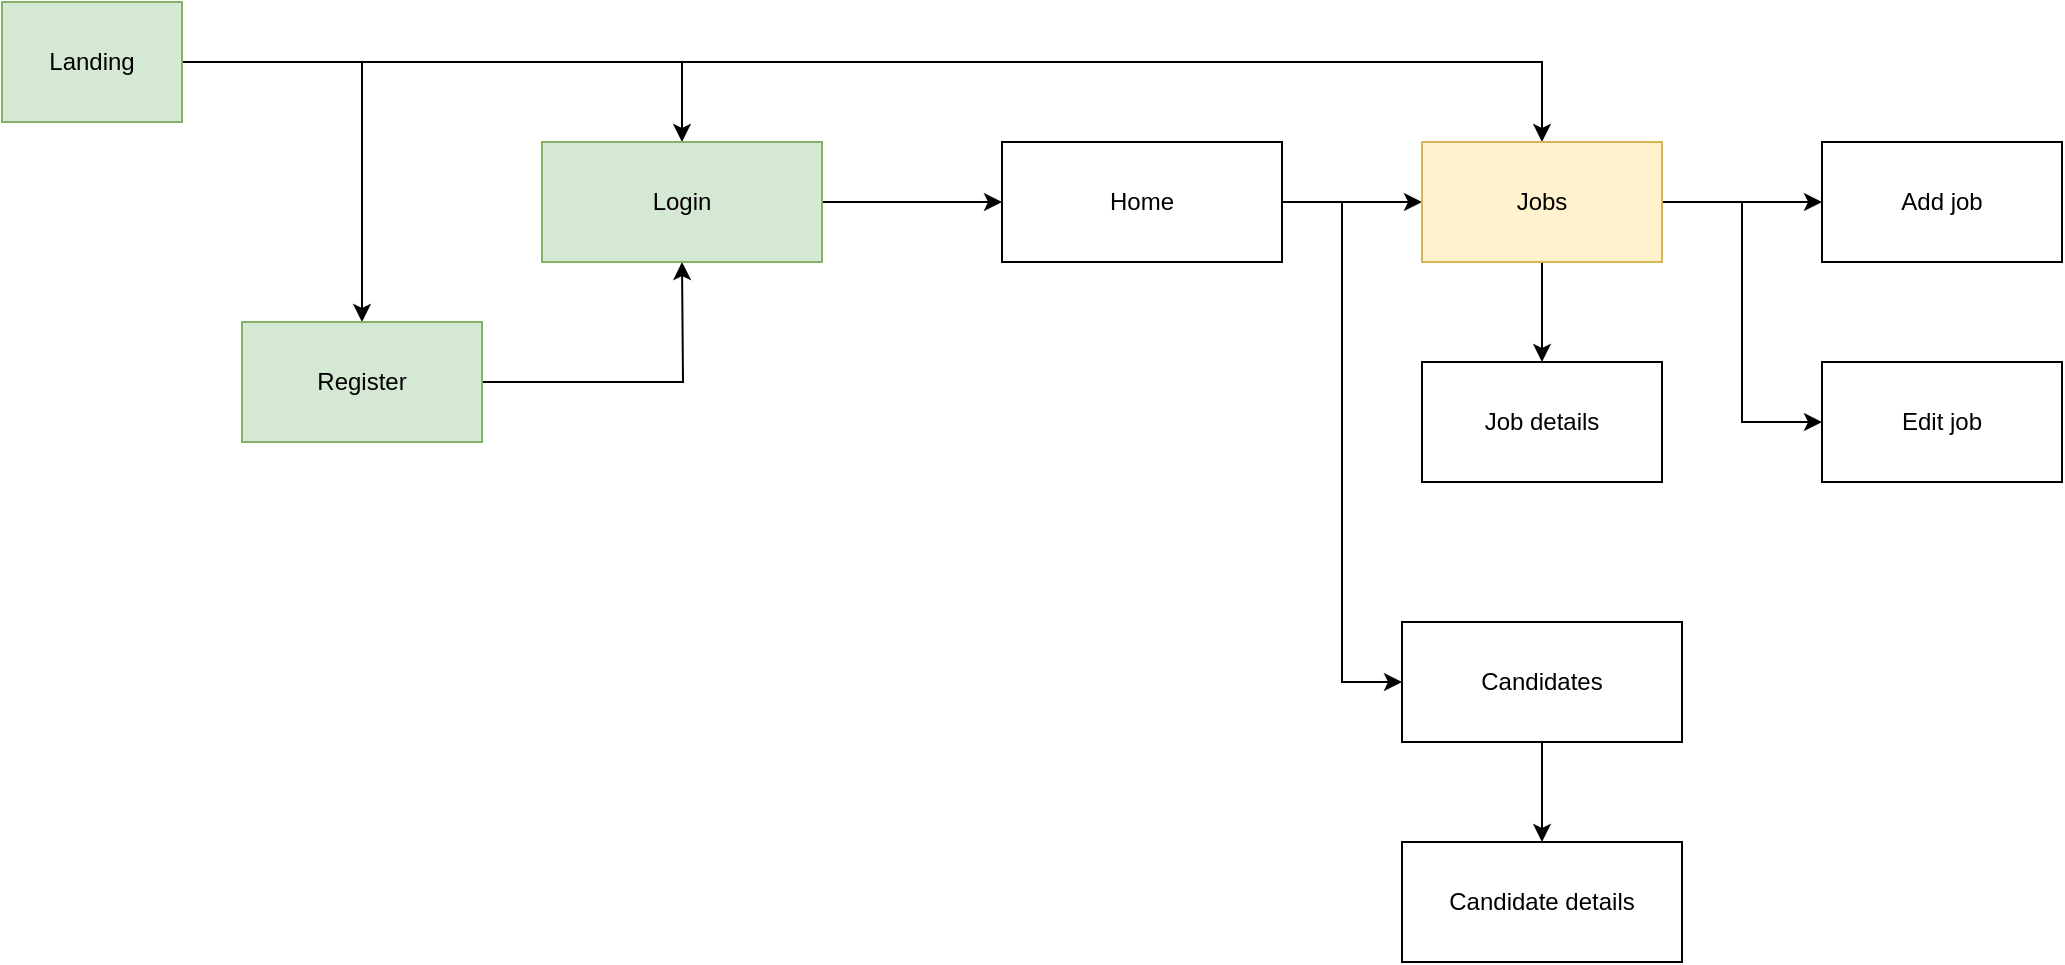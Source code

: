<mxfile version="14.7.4" type="embed" pages="2"><diagram id="fBr3d5B6bGcw9yO6yx-x" name="routing company"><mxGraphModel dx="1130" dy="720" grid="1" gridSize="10" guides="1" tooltips="1" connect="1" arrows="1" fold="1" page="1" pageScale="1" pageWidth="850" pageHeight="1100" math="0" shadow="0"><root><mxCell id="d9Kt2vk20McQw-7nQmDv-0"/><mxCell id="d9Kt2vk20McQw-7nQmDv-1" parent="d9Kt2vk20McQw-7nQmDv-0"/><mxCell id="0VPqhQAM1J35TyShd2xN-18" style="edgeStyle=orthogonalEdgeStyle;rounded=0;orthogonalLoop=1;jettySize=auto;html=1;entryX=0;entryY=0.5;entryDx=0;entryDy=0;" parent="d9Kt2vk20McQw-7nQmDv-1" source="0VPqhQAM1J35TyShd2xN-8" target="0VPqhQAM1J35TyShd2xN-17" edge="1"><mxGeometry relative="1" as="geometry"/></mxCell><mxCell id="KjlB6gg_QOdUkgkOdXiY-7" style="edgeStyle=orthogonalEdgeStyle;rounded=0;orthogonalLoop=1;jettySize=auto;html=1;entryX=0;entryY=0.5;entryDx=0;entryDy=0;" parent="d9Kt2vk20McQw-7nQmDv-1" source="0VPqhQAM1J35TyShd2xN-8" target="KjlB6gg_QOdUkgkOdXiY-6" edge="1"><mxGeometry relative="1" as="geometry"/></mxCell><mxCell id="0VPqhQAM1J35TyShd2xN-8" value="Home" style="rounded=0;whiteSpace=wrap;html=1;sketch=0;" parent="d9Kt2vk20McQw-7nQmDv-1" vertex="1"><mxGeometry x="560" y="80" width="140" height="60" as="geometry"/></mxCell><mxCell id="0VPqhQAM1J35TyShd2xN-11" style="edgeStyle=orthogonalEdgeStyle;rounded=0;orthogonalLoop=1;jettySize=auto;html=1;" parent="d9Kt2vk20McQw-7nQmDv-1" source="0VPqhQAM1J35TyShd2xN-9" target="0VPqhQAM1J35TyShd2xN-10" edge="1"><mxGeometry relative="1" as="geometry"/></mxCell><mxCell id="0VPqhQAM1J35TyShd2xN-13" style="edgeStyle=orthogonalEdgeStyle;rounded=0;orthogonalLoop=1;jettySize=auto;html=1;" parent="d9Kt2vk20McQw-7nQmDv-1" source="0VPqhQAM1J35TyShd2xN-9" target="0VPqhQAM1J35TyShd2xN-12" edge="1"><mxGeometry relative="1" as="geometry"/></mxCell><mxCell id="LHcS-rAOE_ItH1CW1lJK-0" style="edgeStyle=orthogonalEdgeStyle;rounded=0;orthogonalLoop=1;jettySize=auto;html=1;entryX=0.5;entryY=0;entryDx=0;entryDy=0;" parent="d9Kt2vk20McQw-7nQmDv-1" source="0VPqhQAM1J35TyShd2xN-9" target="0VPqhQAM1J35TyShd2xN-17" edge="1"><mxGeometry relative="1" as="geometry"/></mxCell><mxCell id="0VPqhQAM1J35TyShd2xN-9" value="Landing" style="rounded=0;whiteSpace=wrap;html=1;sketch=0;strokeColor=#82b366;fillColor=#d5e8d4;" parent="d9Kt2vk20McQw-7nQmDv-1" vertex="1"><mxGeometry x="60" y="10" width="90" height="60" as="geometry"/></mxCell><mxCell id="0VPqhQAM1J35TyShd2xN-15" style="edgeStyle=orthogonalEdgeStyle;rounded=0;orthogonalLoop=1;jettySize=auto;html=1;" parent="d9Kt2vk20McQw-7nQmDv-1" source="0VPqhQAM1J35TyShd2xN-10" edge="1"><mxGeometry relative="1" as="geometry"><mxPoint x="400" y="140" as="targetPoint"/></mxGeometry></mxCell><mxCell id="0VPqhQAM1J35TyShd2xN-10" value="Register" style="rounded=0;whiteSpace=wrap;html=1;sketch=0;strokeColor=#82b366;fillColor=#d5e8d4;" parent="d9Kt2vk20McQw-7nQmDv-1" vertex="1"><mxGeometry x="180" y="170" width="120" height="60" as="geometry"/></mxCell><mxCell id="0VPqhQAM1J35TyShd2xN-16" style="edgeStyle=orthogonalEdgeStyle;rounded=0;orthogonalLoop=1;jettySize=auto;html=1;entryX=0;entryY=0.5;entryDx=0;entryDy=0;" parent="d9Kt2vk20McQw-7nQmDv-1" source="0VPqhQAM1J35TyShd2xN-12" target="0VPqhQAM1J35TyShd2xN-8" edge="1"><mxGeometry relative="1" as="geometry"/></mxCell><mxCell id="0VPqhQAM1J35TyShd2xN-12" value="Login" style="rounded=0;whiteSpace=wrap;html=1;sketch=0;strokeColor=#82b366;fillColor=#d5e8d4;" parent="d9Kt2vk20McQw-7nQmDv-1" vertex="1"><mxGeometry x="330" y="80" width="140" height="60" as="geometry"/></mxCell><mxCell id="KjlB6gg_QOdUkgkOdXiY-1" value="" style="edgeStyle=orthogonalEdgeStyle;rounded=0;orthogonalLoop=1;jettySize=auto;html=1;" parent="d9Kt2vk20McQw-7nQmDv-1" source="0VPqhQAM1J35TyShd2xN-17" target="KjlB6gg_QOdUkgkOdXiY-0" edge="1"><mxGeometry relative="1" as="geometry"/></mxCell><mxCell id="KjlB6gg_QOdUkgkOdXiY-3" value="" style="edgeStyle=orthogonalEdgeStyle;rounded=0;orthogonalLoop=1;jettySize=auto;html=1;" parent="d9Kt2vk20McQw-7nQmDv-1" source="0VPqhQAM1J35TyShd2xN-17" target="KjlB6gg_QOdUkgkOdXiY-2" edge="1"><mxGeometry relative="1" as="geometry"/></mxCell><mxCell id="KjlB6gg_QOdUkgkOdXiY-5" style="edgeStyle=orthogonalEdgeStyle;rounded=0;orthogonalLoop=1;jettySize=auto;html=1;entryX=0;entryY=0.5;entryDx=0;entryDy=0;" parent="d9Kt2vk20McQw-7nQmDv-1" source="0VPqhQAM1J35TyShd2xN-17" target="KjlB6gg_QOdUkgkOdXiY-4" edge="1"><mxGeometry relative="1" as="geometry"/></mxCell><mxCell id="0VPqhQAM1J35TyShd2xN-17" value="Jobs" style="rounded=0;whiteSpace=wrap;html=1;sketch=0;fillColor=#fff2cc;strokeColor=#d6b656;" parent="d9Kt2vk20McQw-7nQmDv-1" vertex="1"><mxGeometry x="770" y="80" width="120" height="60" as="geometry"/></mxCell><mxCell id="KjlB6gg_QOdUkgkOdXiY-0" value="Add job" style="whiteSpace=wrap;html=1;rounded=0;sketch=0;" parent="d9Kt2vk20McQw-7nQmDv-1" vertex="1"><mxGeometry x="970" y="80" width="120" height="60" as="geometry"/></mxCell><mxCell id="KjlB6gg_QOdUkgkOdXiY-2" value="Job details" style="whiteSpace=wrap;html=1;rounded=0;sketch=0;" parent="d9Kt2vk20McQw-7nQmDv-1" vertex="1"><mxGeometry x="770" y="190" width="120" height="60" as="geometry"/></mxCell><mxCell id="KjlB6gg_QOdUkgkOdXiY-4" value="Edit job" style="whiteSpace=wrap;html=1;rounded=0;sketch=0;" parent="d9Kt2vk20McQw-7nQmDv-1" vertex="1"><mxGeometry x="970" y="190" width="120" height="60" as="geometry"/></mxCell><mxCell id="KjlB6gg_QOdUkgkOdXiY-9" style="edgeStyle=orthogonalEdgeStyle;rounded=0;orthogonalLoop=1;jettySize=auto;html=1;entryX=0.5;entryY=0;entryDx=0;entryDy=0;" parent="d9Kt2vk20McQw-7nQmDv-1" source="KjlB6gg_QOdUkgkOdXiY-6" target="KjlB6gg_QOdUkgkOdXiY-8" edge="1"><mxGeometry relative="1" as="geometry"/></mxCell><mxCell id="KjlB6gg_QOdUkgkOdXiY-6" value="Candidates" style="rounded=0;whiteSpace=wrap;html=1;sketch=0;" parent="d9Kt2vk20McQw-7nQmDv-1" vertex="1"><mxGeometry x="760" y="320" width="140" height="60" as="geometry"/></mxCell><mxCell id="KjlB6gg_QOdUkgkOdXiY-8" value="Candidate details" style="rounded=0;whiteSpace=wrap;html=1;sketch=0;" parent="d9Kt2vk20McQw-7nQmDv-1" vertex="1"><mxGeometry x="760" y="430" width="140" height="60" as="geometry"/></mxCell></root></mxGraphModel></diagram><diagram id="Xy-f-On0cxK1v_labLgM" name="routing candidate"><mxGraphModel dx="1130" dy="720" grid="1" gridSize="10" guides="1" tooltips="1" connect="1" arrows="1" fold="1" page="1" pageScale="1" pageWidth="850" pageHeight="1100" math="0" shadow="0"><root><mxCell id="FTQLlcLb5bZG7TZzsalt-0"/><mxCell id="FTQLlcLb5bZG7TZzsalt-1" parent="FTQLlcLb5bZG7TZzsalt-0"/><mxCell id="HCIlMNvmN0nBcz0fcrEZ-0" style="edgeStyle=orthogonalEdgeStyle;rounded=0;orthogonalLoop=1;jettySize=auto;html=1;entryX=0;entryY=0.5;entryDx=0;entryDy=0;" parent="FTQLlcLb5bZG7TZzsalt-1" source="HCIlMNvmN0nBcz0fcrEZ-2" target="HCIlMNvmN0nBcz0fcrEZ-13" edge="1"><mxGeometry relative="1" as="geometry"/></mxCell><mxCell id="HCIlMNvmN0nBcz0fcrEZ-2" value="Home" style="rounded=0;whiteSpace=wrap;html=1;sketch=0;fontColor=#1D3557;strokeColor=#457B9D;fillColor=#A8DADC;" parent="FTQLlcLb5bZG7TZzsalt-1" vertex="1"><mxGeometry x="540" y="120" width="140" height="60" as="geometry"/></mxCell><mxCell id="HCIlMNvmN0nBcz0fcrEZ-3" style="edgeStyle=orthogonalEdgeStyle;rounded=0;orthogonalLoop=1;jettySize=auto;html=1;" parent="FTQLlcLb5bZG7TZzsalt-1" source="HCIlMNvmN0nBcz0fcrEZ-5" target="HCIlMNvmN0nBcz0fcrEZ-7" edge="1"><mxGeometry relative="1" as="geometry"/></mxCell><mxCell id="HCIlMNvmN0nBcz0fcrEZ-4" style="edgeStyle=orthogonalEdgeStyle;rounded=0;orthogonalLoop=1;jettySize=auto;html=1;" parent="FTQLlcLb5bZG7TZzsalt-1" source="HCIlMNvmN0nBcz0fcrEZ-5" target="HCIlMNvmN0nBcz0fcrEZ-9" edge="1"><mxGeometry relative="1" as="geometry"/></mxCell><mxCell id="g1QOU21cq7KV9iqdDno6-0" style="edgeStyle=orthogonalEdgeStyle;rounded=0;orthogonalLoop=1;jettySize=auto;html=1;" parent="FTQLlcLb5bZG7TZzsalt-1" source="HCIlMNvmN0nBcz0fcrEZ-5" target="HCIlMNvmN0nBcz0fcrEZ-13" edge="1"><mxGeometry relative="1" as="geometry"/></mxCell><mxCell id="HCIlMNvmN0nBcz0fcrEZ-5" value="Landing" style="rounded=0;whiteSpace=wrap;html=1;sketch=0;fontColor=#1D3557;strokeColor=#457B9D;fillColor=#A8DADC;" parent="FTQLlcLb5bZG7TZzsalt-1" vertex="1"><mxGeometry x="40" y="40" width="90" height="60" as="geometry"/></mxCell><mxCell id="HCIlMNvmN0nBcz0fcrEZ-6" style="edgeStyle=orthogonalEdgeStyle;rounded=0;orthogonalLoop=1;jettySize=auto;html=1;entryX=0.5;entryY=1;entryDx=0;entryDy=0;" parent="FTQLlcLb5bZG7TZzsalt-1" source="HCIlMNvmN0nBcz0fcrEZ-7" target="HCIlMNvmN0nBcz0fcrEZ-9" edge="1"><mxGeometry relative="1" as="geometry"/></mxCell><mxCell id="HCIlMNvmN0nBcz0fcrEZ-7" value="Register" style="rounded=0;whiteSpace=wrap;html=1;sketch=0;fontColor=#1D3557;strokeColor=#457B9D;fillColor=#A8DADC;" parent="FTQLlcLb5bZG7TZzsalt-1" vertex="1"><mxGeometry x="160" y="230" width="120" height="60" as="geometry"/></mxCell><mxCell id="HCIlMNvmN0nBcz0fcrEZ-8" style="edgeStyle=orthogonalEdgeStyle;rounded=0;orthogonalLoop=1;jettySize=auto;html=1;entryX=0;entryY=0.5;entryDx=0;entryDy=0;" parent="FTQLlcLb5bZG7TZzsalt-1" source="HCIlMNvmN0nBcz0fcrEZ-9" target="HCIlMNvmN0nBcz0fcrEZ-2" edge="1"><mxGeometry relative="1" as="geometry"/></mxCell><mxCell id="HCIlMNvmN0nBcz0fcrEZ-9" value="Login" style="rounded=0;whiteSpace=wrap;html=1;sketch=0;fontColor=#1D3557;strokeColor=#457B9D;fillColor=#A8DADC;" parent="FTQLlcLb5bZG7TZzsalt-1" vertex="1"><mxGeometry x="310" y="120" width="140" height="60" as="geometry"/></mxCell><mxCell id="HCIlMNvmN0nBcz0fcrEZ-11" value="" style="edgeStyle=orthogonalEdgeStyle;rounded=0;orthogonalLoop=1;jettySize=auto;html=1;" parent="FTQLlcLb5bZG7TZzsalt-1" source="HCIlMNvmN0nBcz0fcrEZ-13" target="HCIlMNvmN0nBcz0fcrEZ-15" edge="1"><mxGeometry relative="1" as="geometry"/></mxCell><mxCell id="HCIlMNvmN0nBcz0fcrEZ-13" value="Jobs" style="rounded=0;whiteSpace=wrap;html=1;sketch=0;fontColor=#1D3557;strokeColor=#457B9D;fillColor=#A8DADC;" parent="FTQLlcLb5bZG7TZzsalt-1" vertex="1"><mxGeometry x="740" y="120" width="140" height="60" as="geometry"/></mxCell><mxCell id="HCIlMNvmN0nBcz0fcrEZ-15" value="Job details" style="whiteSpace=wrap;html=1;rounded=0;fontColor=#1D3557;strokeColor=#457B9D;fillColor=#A8DADC;sketch=0;" parent="FTQLlcLb5bZG7TZzsalt-1" vertex="1"><mxGeometry x="750" y="230" width="120" height="60" as="geometry"/></mxCell></root></mxGraphModel></diagram></mxfile>